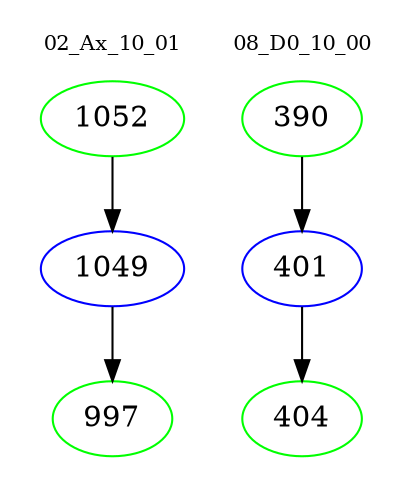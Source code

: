 digraph{
subgraph cluster_0 {
color = white
label = "02_Ax_10_01";
fontsize=10;
T0_1052 [label="1052", color="green"]
T0_1052 -> T0_1049 [color="black"]
T0_1049 [label="1049", color="blue"]
T0_1049 -> T0_997 [color="black"]
T0_997 [label="997", color="green"]
}
subgraph cluster_1 {
color = white
label = "08_D0_10_00";
fontsize=10;
T1_390 [label="390", color="green"]
T1_390 -> T1_401 [color="black"]
T1_401 [label="401", color="blue"]
T1_401 -> T1_404 [color="black"]
T1_404 [label="404", color="green"]
}
}
